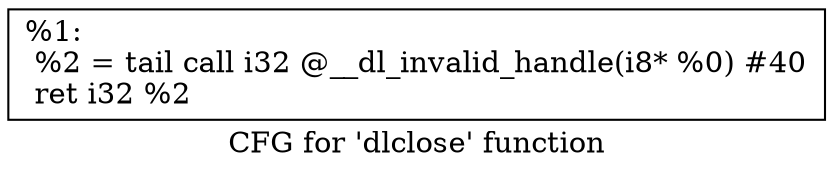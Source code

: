 digraph "CFG for 'dlclose' function" {
	label="CFG for 'dlclose' function";

	Node0x1feae90 [shape=record,label="{%1:\l  %2 = tail call i32 @__dl_invalid_handle(i8* %0) #40\l  ret i32 %2\l}"];
}
